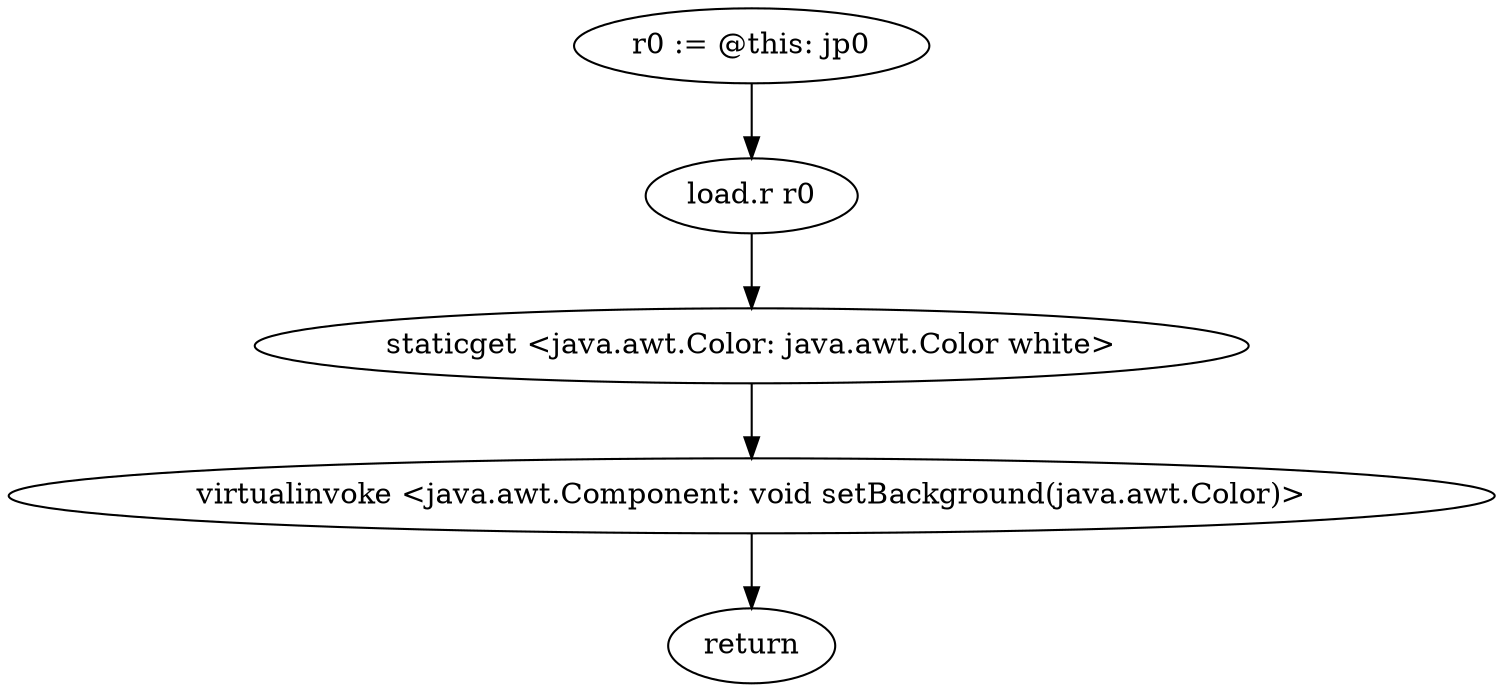 digraph "" {
    "r0 := @this: jp0"
    "load.r r0"
    "r0 := @this: jp0"->"load.r r0";
    "staticget <java.awt.Color: java.awt.Color white>"
    "load.r r0"->"staticget <java.awt.Color: java.awt.Color white>";
    "virtualinvoke <java.awt.Component: void setBackground(java.awt.Color)>"
    "staticget <java.awt.Color: java.awt.Color white>"->"virtualinvoke <java.awt.Component: void setBackground(java.awt.Color)>";
    "return"
    "virtualinvoke <java.awt.Component: void setBackground(java.awt.Color)>"->"return";
}
